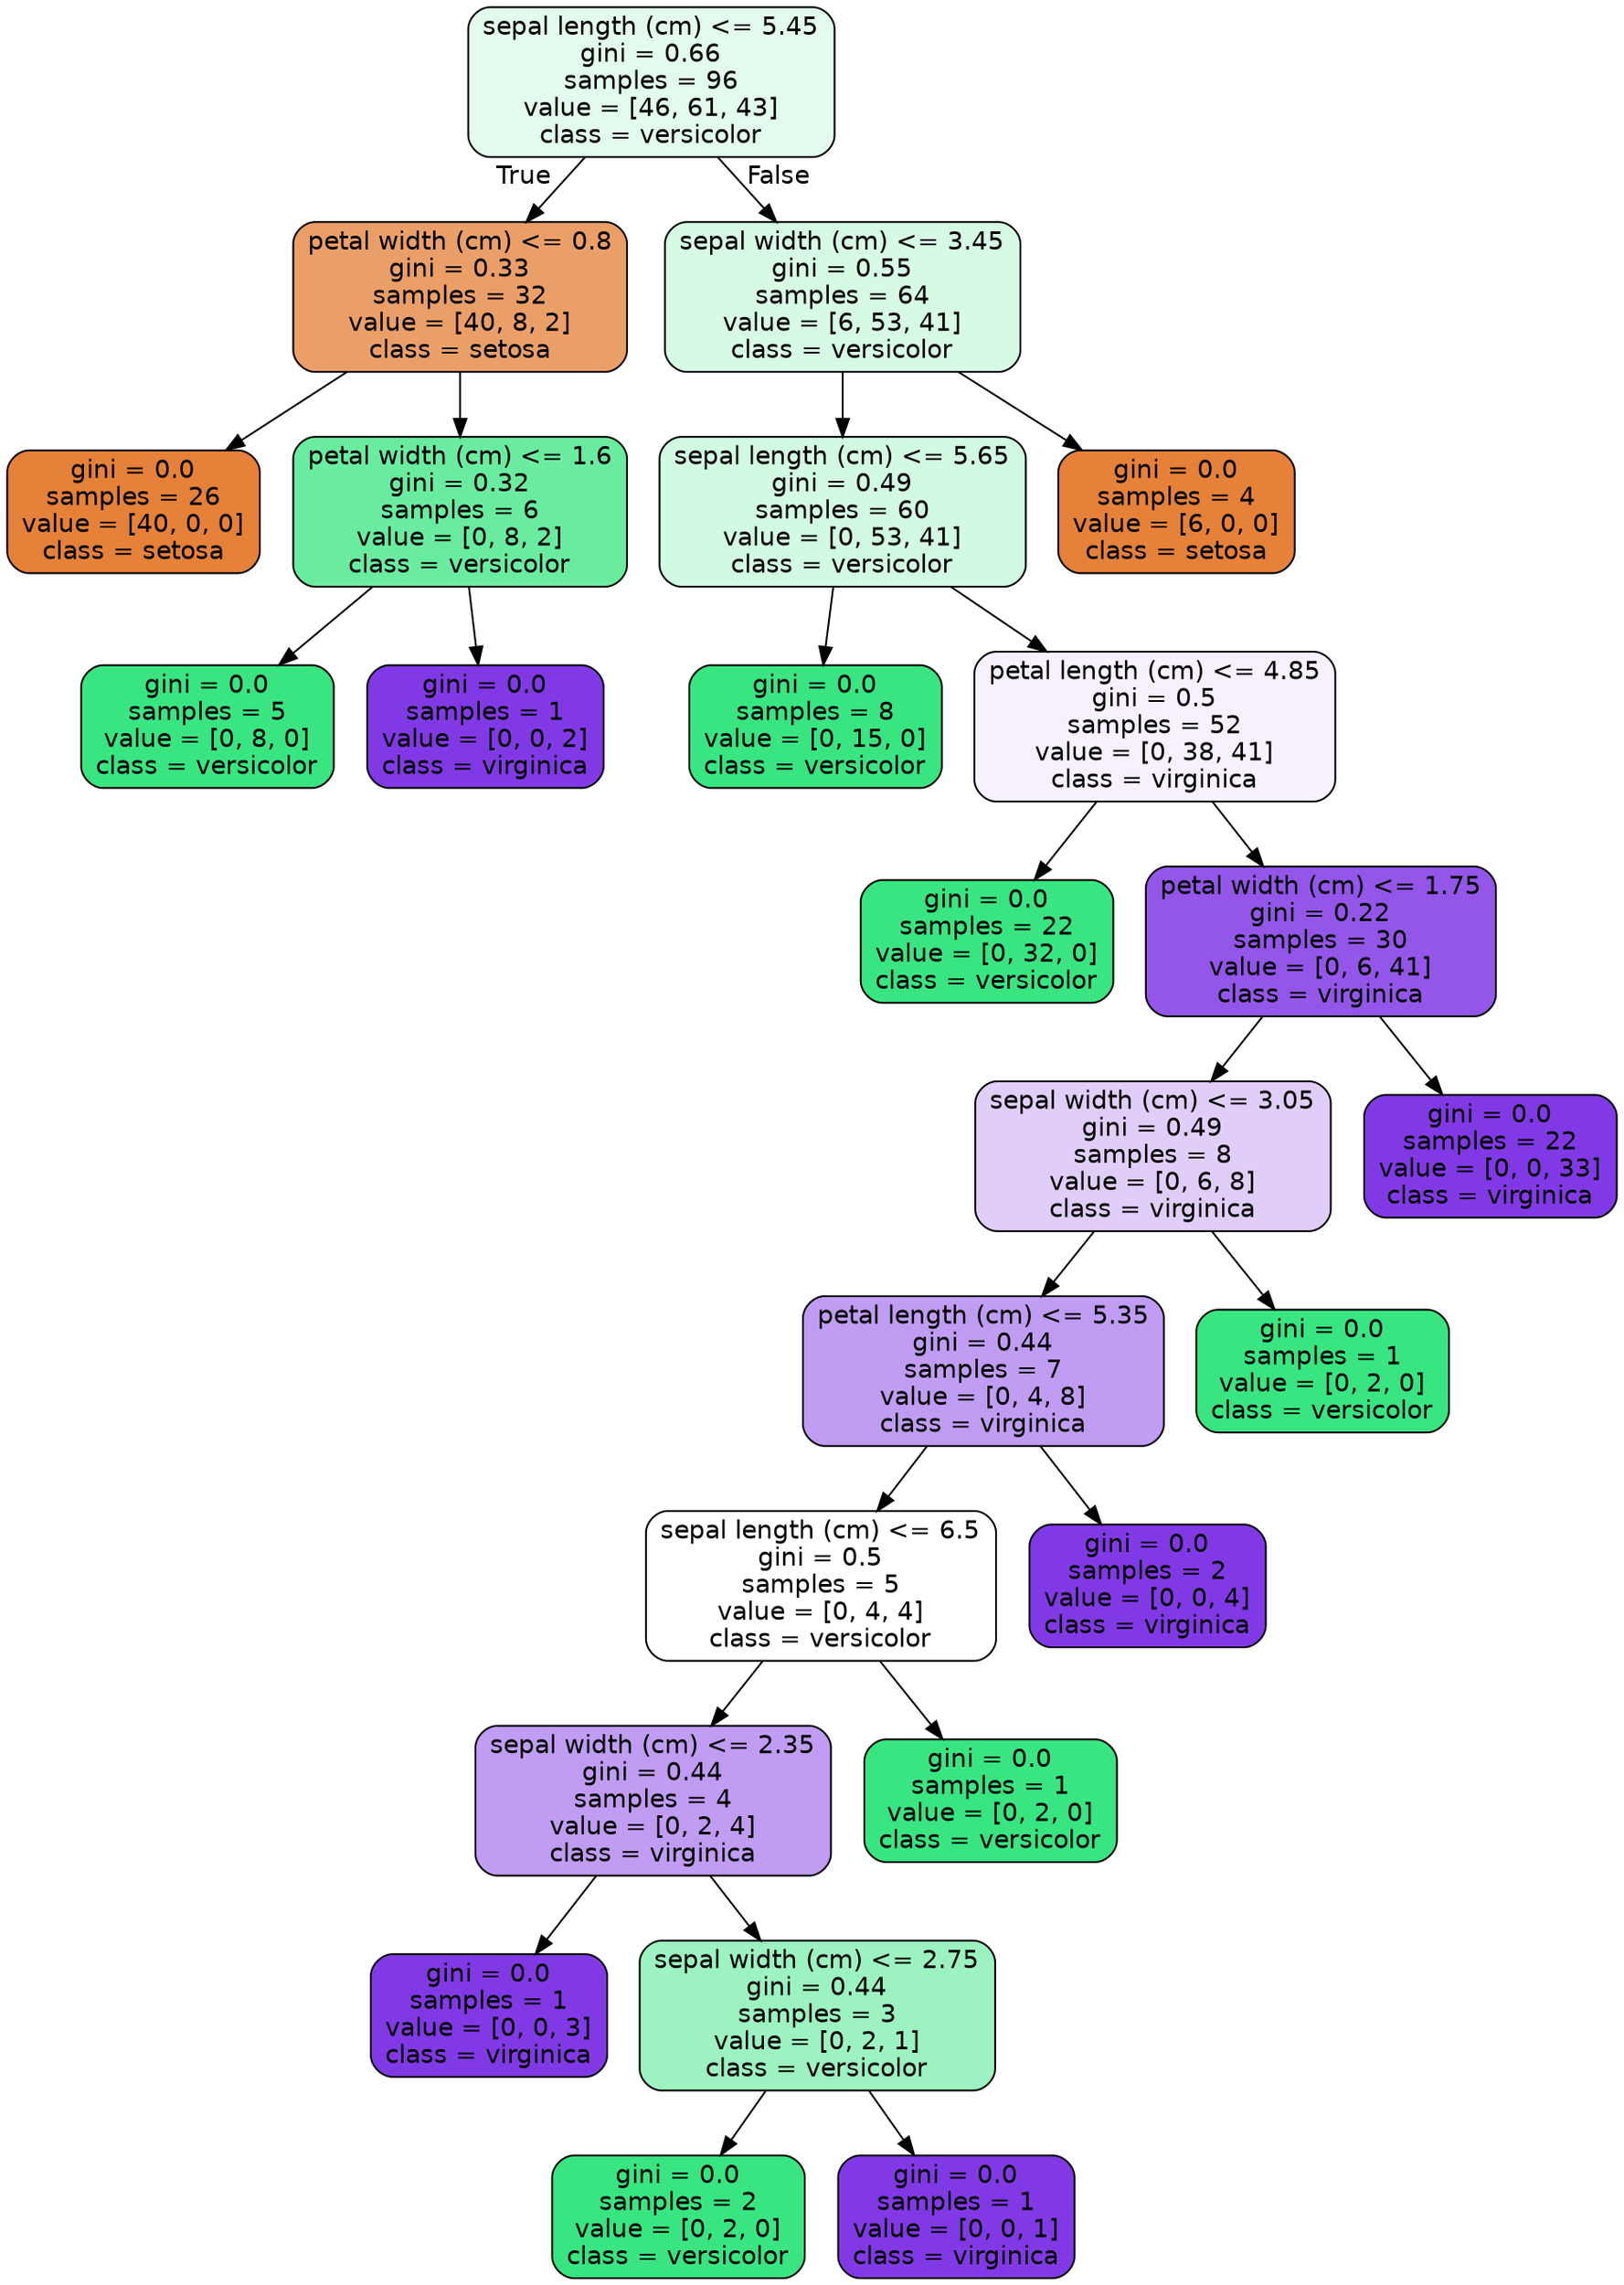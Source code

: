 digraph Tree {
node [shape=box, style="filled, rounded", color="black", fontname=helvetica] ;
edge [fontname=helvetica] ;
0 [label="sepal length (cm) <= 5.45\ngini = 0.66\nsamples = 96\nvalue = [46, 61, 43]\nclass = versicolor", fillcolor="#e2fbed"] ;
1 [label="petal width (cm) <= 0.8\ngini = 0.33\nsamples = 32\nvalue = [40, 8, 2]\nclass = setosa", fillcolor="#eb9f68"] ;
0 -> 1 [labeldistance=2.5, labelangle=45, headlabel="True"] ;
2 [label="gini = 0.0\nsamples = 26\nvalue = [40, 0, 0]\nclass = setosa", fillcolor="#e58139"] ;
1 -> 2 ;
3 [label="petal width (cm) <= 1.6\ngini = 0.32\nsamples = 6\nvalue = [0, 8, 2]\nclass = versicolor", fillcolor="#6aeca0"] ;
1 -> 3 ;
4 [label="gini = 0.0\nsamples = 5\nvalue = [0, 8, 0]\nclass = versicolor", fillcolor="#39e581"] ;
3 -> 4 ;
5 [label="gini = 0.0\nsamples = 1\nvalue = [0, 0, 2]\nclass = virginica", fillcolor="#8139e5"] ;
3 -> 5 ;
6 [label="sepal width (cm) <= 3.45\ngini = 0.55\nsamples = 64\nvalue = [6, 53, 41]\nclass = versicolor", fillcolor="#d7fae5"] ;
0 -> 6 [labeldistance=2.5, labelangle=-45, headlabel="False"] ;
7 [label="sepal length (cm) <= 5.65\ngini = 0.49\nsamples = 60\nvalue = [0, 53, 41]\nclass = versicolor", fillcolor="#d2f9e2"] ;
6 -> 7 ;
8 [label="gini = 0.0\nsamples = 8\nvalue = [0, 15, 0]\nclass = versicolor", fillcolor="#39e581"] ;
7 -> 8 ;
9 [label="petal length (cm) <= 4.85\ngini = 0.5\nsamples = 52\nvalue = [0, 38, 41]\nclass = virginica", fillcolor="#f6f1fd"] ;
7 -> 9 ;
10 [label="gini = 0.0\nsamples = 22\nvalue = [0, 32, 0]\nclass = versicolor", fillcolor="#39e581"] ;
9 -> 10 ;
11 [label="petal width (cm) <= 1.75\ngini = 0.22\nsamples = 30\nvalue = [0, 6, 41]\nclass = virginica", fillcolor="#9356e9"] ;
9 -> 11 ;
12 [label="sepal width (cm) <= 3.05\ngini = 0.49\nsamples = 8\nvalue = [0, 6, 8]\nclass = virginica", fillcolor="#e0cef8"] ;
11 -> 12 ;
13 [label="petal length (cm) <= 5.35\ngini = 0.44\nsamples = 7\nvalue = [0, 4, 8]\nclass = virginica", fillcolor="#c09cf2"] ;
12 -> 13 ;
14 [label="sepal length (cm) <= 6.5\ngini = 0.5\nsamples = 5\nvalue = [0, 4, 4]\nclass = versicolor", fillcolor="#ffffff"] ;
13 -> 14 ;
15 [label="sepal width (cm) <= 2.35\ngini = 0.44\nsamples = 4\nvalue = [0, 2, 4]\nclass = virginica", fillcolor="#c09cf2"] ;
14 -> 15 ;
16 [label="gini = 0.0\nsamples = 1\nvalue = [0, 0, 3]\nclass = virginica", fillcolor="#8139e5"] ;
15 -> 16 ;
17 [label="sepal width (cm) <= 2.75\ngini = 0.44\nsamples = 3\nvalue = [0, 2, 1]\nclass = versicolor", fillcolor="#9cf2c0"] ;
15 -> 17 ;
18 [label="gini = 0.0\nsamples = 2\nvalue = [0, 2, 0]\nclass = versicolor", fillcolor="#39e581"] ;
17 -> 18 ;
19 [label="gini = 0.0\nsamples = 1\nvalue = [0, 0, 1]\nclass = virginica", fillcolor="#8139e5"] ;
17 -> 19 ;
20 [label="gini = 0.0\nsamples = 1\nvalue = [0, 2, 0]\nclass = versicolor", fillcolor="#39e581"] ;
14 -> 20 ;
21 [label="gini = 0.0\nsamples = 2\nvalue = [0, 0, 4]\nclass = virginica", fillcolor="#8139e5"] ;
13 -> 21 ;
22 [label="gini = 0.0\nsamples = 1\nvalue = [0, 2, 0]\nclass = versicolor", fillcolor="#39e581"] ;
12 -> 22 ;
23 [label="gini = 0.0\nsamples = 22\nvalue = [0, 0, 33]\nclass = virginica", fillcolor="#8139e5"] ;
11 -> 23 ;
24 [label="gini = 0.0\nsamples = 4\nvalue = [6, 0, 0]\nclass = setosa", fillcolor="#e58139"] ;
6 -> 24 ;
}